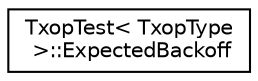 digraph "Graphical Class Hierarchy"
{
 // LATEX_PDF_SIZE
  edge [fontname="Helvetica",fontsize="10",labelfontname="Helvetica",labelfontsize="10"];
  node [fontname="Helvetica",fontsize="10",shape=record];
  rankdir="LR";
  Node0 [label="TxopTest\< TxopType\l \>::ExpectedBackoff",height=0.2,width=0.4,color="black", fillcolor="white", style="filled",URL="$struct_txop_test_1_1_expected_backoff.html",tooltip="ExpectedBackoff structure."];
}
